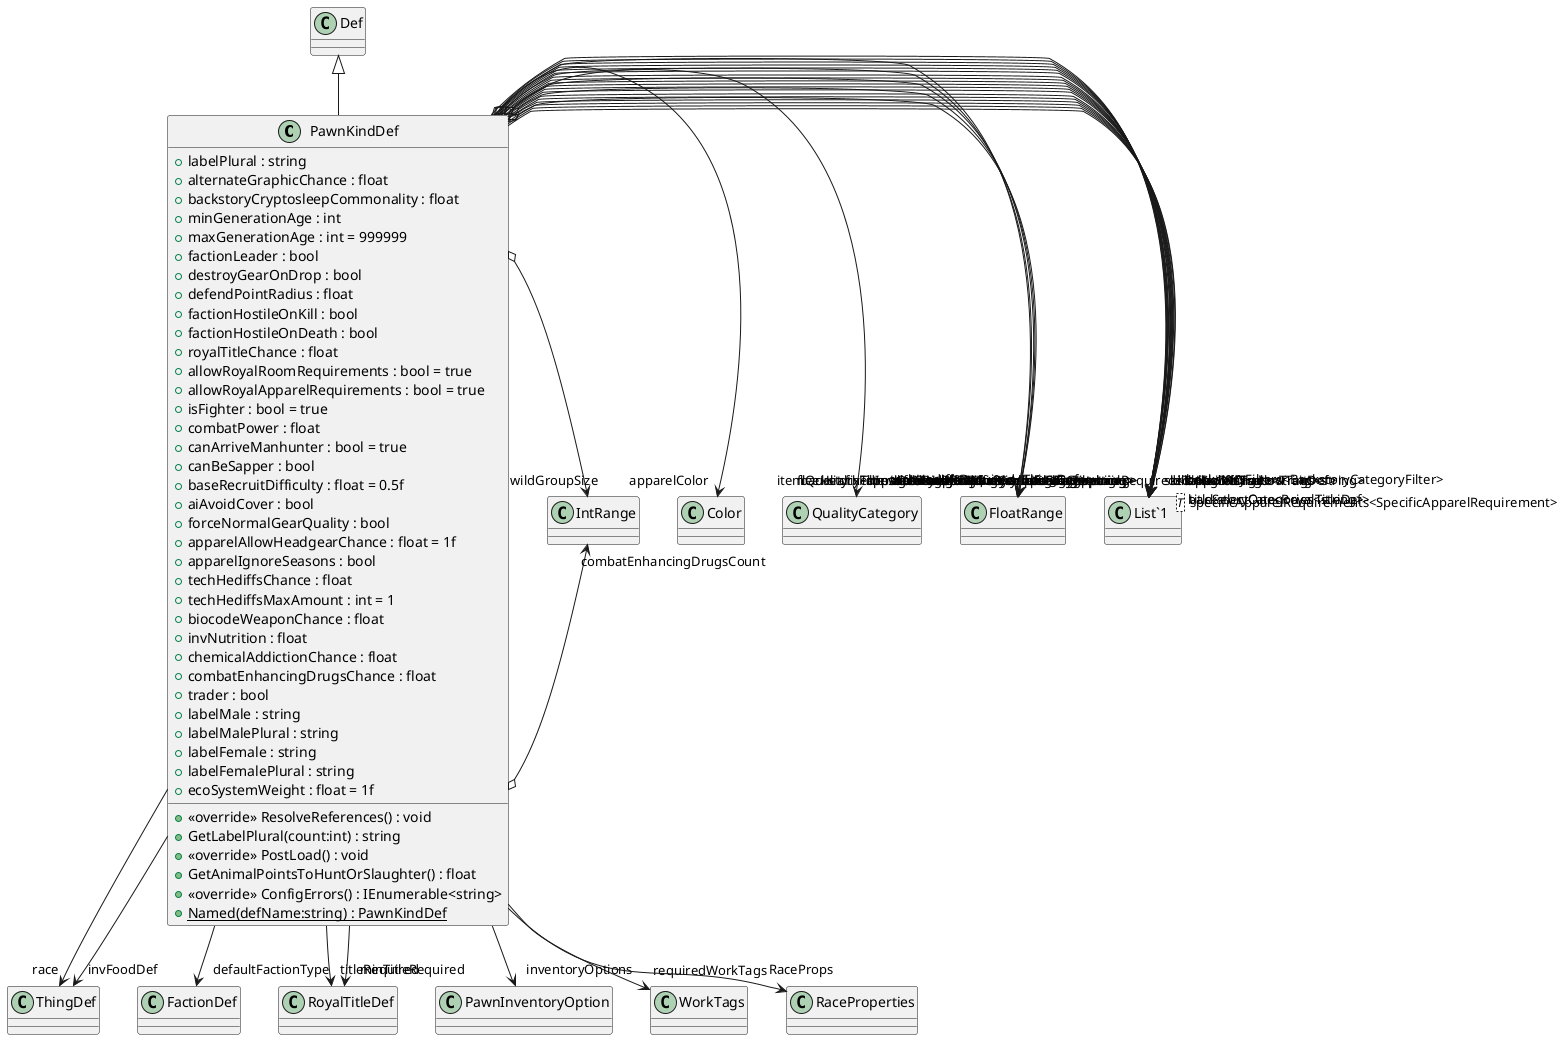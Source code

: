@startuml
class PawnKindDef {
    + labelPlural : string
    + alternateGraphicChance : float
    + backstoryCryptosleepCommonality : float
    + minGenerationAge : int
    + maxGenerationAge : int = 999999
    + factionLeader : bool
    + destroyGearOnDrop : bool
    + defendPointRadius : float
    + factionHostileOnKill : bool
    + factionHostileOnDeath : bool
    + royalTitleChance : float
    + allowRoyalRoomRequirements : bool = true
    + allowRoyalApparelRequirements : bool = true
    + isFighter : bool = true
    + combatPower : float
    + canArriveManhunter : bool = true
    + canBeSapper : bool
    + baseRecruitDifficulty : float = 0.5f
    + aiAvoidCover : bool
    + forceNormalGearQuality : bool
    + apparelAllowHeadgearChance : float = 1f
    + apparelIgnoreSeasons : bool
    + techHediffsChance : float
    + techHediffsMaxAmount : int = 1
    + biocodeWeaponChance : float
    + invNutrition : float
    + chemicalAddictionChance : float
    + combatEnhancingDrugsChance : float
    + trader : bool
    + labelMale : string
    + labelMalePlural : string
    + labelFemale : string
    + labelFemalePlural : string
    + ecoSystemWeight : float = 1f
    + <<override>> ResolveReferences() : void
    + GetLabelPlural(count:int) : string
    + <<override>> PostLoad() : void
    + GetAnimalPointsToHuntOrSlaughter() : float
    + <<override>> ConfigErrors() : IEnumerable<string>
    + {static} Named(defName:string) : PawnKindDef
}
class "List`1"<T> {
}
Def <|-- PawnKindDef
PawnKindDef --> "race" ThingDef
PawnKindDef --> "defaultFactionType" FactionDef
PawnKindDef --> "backstoryFilters<BackstoryCategoryFilter>" "List`1"
PawnKindDef --> "backstoryFiltersOverride<BackstoryCategoryFilter>" "List`1"
PawnKindDef --> "backstoryCategories<string>" "List`1"
PawnKindDef o-> "lifeStages<PawnKindLifeStage>" "List`1"
PawnKindDef --> "alternateGraphics<AlternateGraphic>" "List`1"
PawnKindDef --> "disallowedTraits<TraitDef>" "List`1"
PawnKindDef --> "titleRequired" RoyalTitleDef
PawnKindDef --> "minTitleRequired" RoyalTitleDef
PawnKindDef --> "titleSelectOne<RoyalTitleDef>" "List`1"
PawnKindDef o-> "fleeHealthThresholdRange" FloatRange
PawnKindDef o-> "itemQuality" QualityCategory
PawnKindDef o-> "gearHealthRange" FloatRange
PawnKindDef o-> "weaponMoney" FloatRange
PawnKindDef --> "weaponTags<string>" "List`1"
PawnKindDef o-> "apparelMoney" FloatRange
PawnKindDef --> "apparelRequired<ThingDef>" "List`1"
PawnKindDef --> "apparelTags<string>" "List`1"
PawnKindDef --> "apparelDisallowTags<string>" "List`1"
PawnKindDef --> "hairTags<string>" "List`1"
PawnKindDef o-> "apparelColor" Color
PawnKindDef --> "specificApparelRequirements<SpecificApparelRequirement>" "List`1"
PawnKindDef --> "techHediffsRequired<ThingDef>" "List`1"
PawnKindDef o-> "techHediffsMoney" FloatRange
PawnKindDef --> "techHediffsTags<string>" "List`1"
PawnKindDef --> "techHediffsDisallowTags<string>" "List`1"
PawnKindDef o-> "fixedInventory<ThingDefCountClass>" "List`1"
PawnKindDef --> "inventoryOptions" PawnInventoryOption
PawnKindDef --> "invFoodDef" ThingDef
PawnKindDef o-> "combatEnhancingDrugsCount" IntRange
PawnKindDef --> "skills<SkillRange>" "List`1"
PawnKindDef --> "requiredWorkTags" WorkTags
PawnKindDef o-> "wildGroupSize" IntRange
PawnKindDef --> "RaceProps" RaceProperties
@enduml
